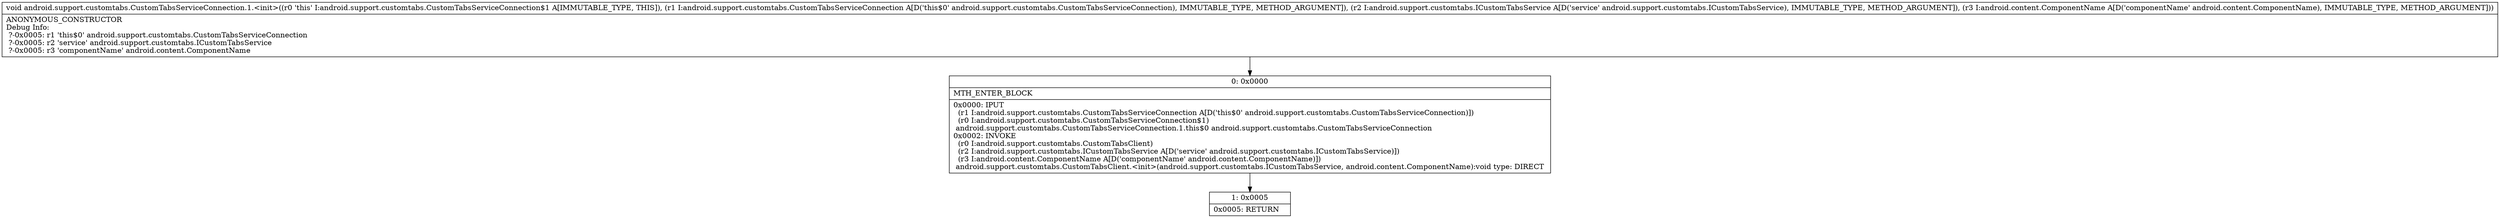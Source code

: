 digraph "CFG forandroid.support.customtabs.CustomTabsServiceConnection.1.\<init\>(Landroid\/support\/customtabs\/CustomTabsServiceConnection;Landroid\/support\/customtabs\/ICustomTabsService;Landroid\/content\/ComponentName;)V" {
Node_0 [shape=record,label="{0\:\ 0x0000|MTH_ENTER_BLOCK\l|0x0000: IPUT  \l  (r1 I:android.support.customtabs.CustomTabsServiceConnection A[D('this$0' android.support.customtabs.CustomTabsServiceConnection)])\l  (r0 I:android.support.customtabs.CustomTabsServiceConnection$1)\l android.support.customtabs.CustomTabsServiceConnection.1.this$0 android.support.customtabs.CustomTabsServiceConnection \l0x0002: INVOKE  \l  (r0 I:android.support.customtabs.CustomTabsClient)\l  (r2 I:android.support.customtabs.ICustomTabsService A[D('service' android.support.customtabs.ICustomTabsService)])\l  (r3 I:android.content.ComponentName A[D('componentName' android.content.ComponentName)])\l android.support.customtabs.CustomTabsClient.\<init\>(android.support.customtabs.ICustomTabsService, android.content.ComponentName):void type: DIRECT \l}"];
Node_1 [shape=record,label="{1\:\ 0x0005|0x0005: RETURN   \l}"];
MethodNode[shape=record,label="{void android.support.customtabs.CustomTabsServiceConnection.1.\<init\>((r0 'this' I:android.support.customtabs.CustomTabsServiceConnection$1 A[IMMUTABLE_TYPE, THIS]), (r1 I:android.support.customtabs.CustomTabsServiceConnection A[D('this$0' android.support.customtabs.CustomTabsServiceConnection), IMMUTABLE_TYPE, METHOD_ARGUMENT]), (r2 I:android.support.customtabs.ICustomTabsService A[D('service' android.support.customtabs.ICustomTabsService), IMMUTABLE_TYPE, METHOD_ARGUMENT]), (r3 I:android.content.ComponentName A[D('componentName' android.content.ComponentName), IMMUTABLE_TYPE, METHOD_ARGUMENT]))  | ANONYMOUS_CONSTRUCTOR\lDebug Info:\l  ?\-0x0005: r1 'this$0' android.support.customtabs.CustomTabsServiceConnection\l  ?\-0x0005: r2 'service' android.support.customtabs.ICustomTabsService\l  ?\-0x0005: r3 'componentName' android.content.ComponentName\l}"];
MethodNode -> Node_0;
Node_0 -> Node_1;
}

